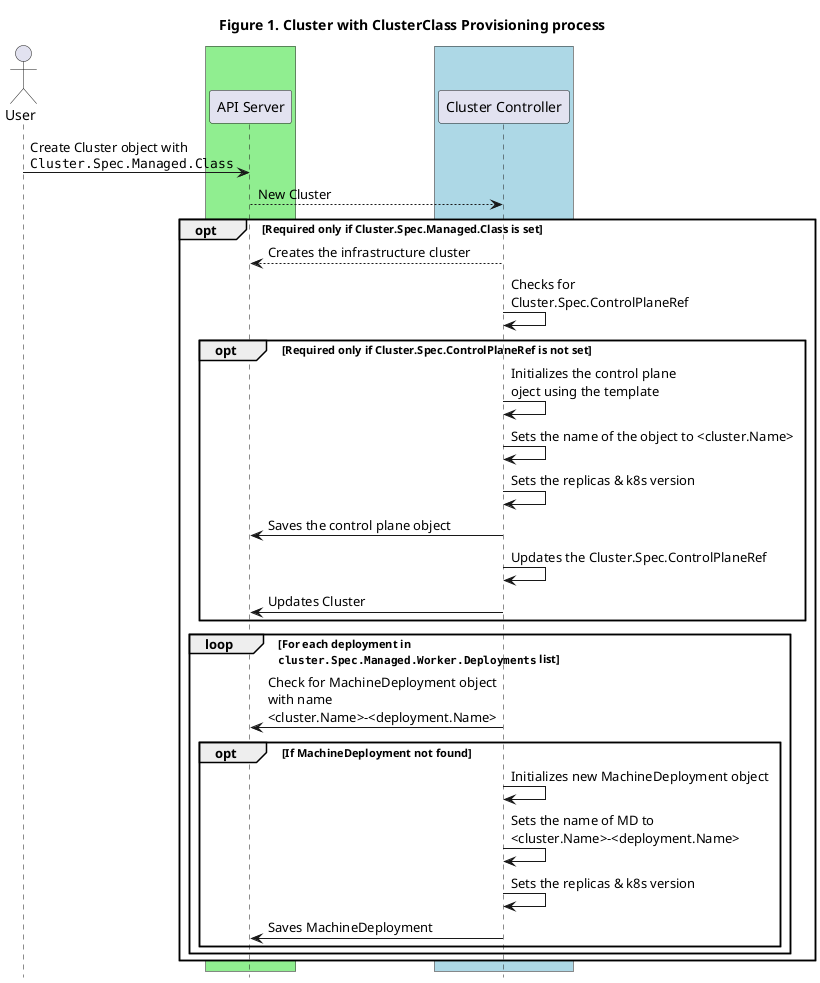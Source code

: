 @startuml
title Figure 1. Cluster with ClusterClass Provisioning process
actor User

' -- GROUPS START ---

box #LightGreen
participant "API Server"
end box

box #LightBlue
participant "Cluster Controller"
end box

' -- GROUPS END ---

User -> "API Server" : Create Cluster object with\n""Cluster.Spec.Managed.Class""
"API Server" --> "Cluster Controller": New Cluster
opt #white Required only if Cluster.Spec.Managed.Class is set
"Cluster Controller" --> "API Server": Creates the infrastructure cluster
"Cluster Controller" -> "Cluster Controller": Checks for\nCluster.Spec.ControlPlaneRef
opt Required only if Cluster.Spec.ControlPlaneRef is not set
  "Cluster Controller" -> "Cluster Controller": Initializes the control plane \noject using the template
  "Cluster Controller" -> "Cluster Controller": Sets the name of the object to <cluster.Name>
  "Cluster Controller" -> "Cluster Controller": Sets the replicas & k8s version
  "Cluster Controller" -> "API Server": Saves the control plane object
  "Cluster Controller" -> "Cluster Controller": Updates the Cluster.Spec.ControlPlaneRef
  "Cluster Controller" -> "API Server": Updates Cluster
end
loop For each deployment in\n""cluster.Spec.Managed.Worker.Deployments"" list
  "Cluster Controller" -> "API Server": Check for MachineDeployment object\nwith name\n<cluster.Name>-<deployment.Name>
  opt If MachineDeployment not found
    "Cluster Controller" -> "Cluster Controller": Initializes new MachineDeployment object
    "Cluster Controller" -> "Cluster Controller": Sets the name of MD to\n<cluster.Name>-<deployment.Name>
    "Cluster Controller" -> "Cluster Controller": Sets the replicas & k8s version
    "Cluster Controller" -> "API Server": Saves MachineDeployment
  end
end
end



hide footbox
@enduml